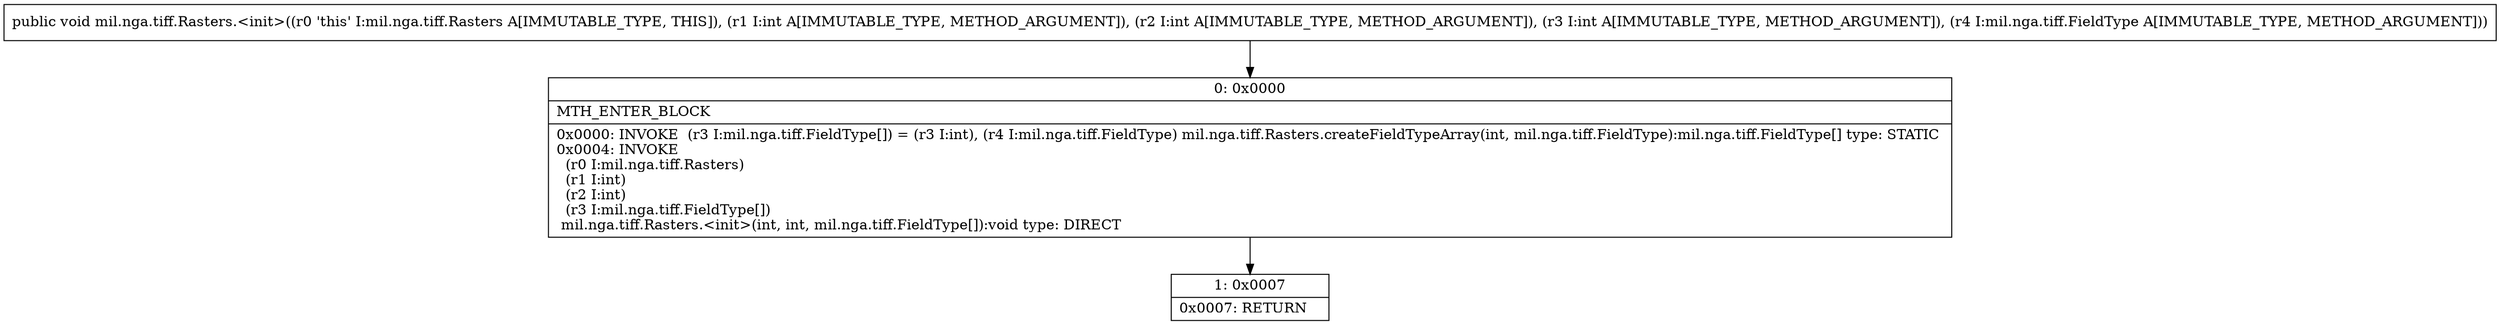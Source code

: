 digraph "CFG formil.nga.tiff.Rasters.\<init\>(IIILmil\/nga\/tiff\/FieldType;)V" {
Node_0 [shape=record,label="{0\:\ 0x0000|MTH_ENTER_BLOCK\l|0x0000: INVOKE  (r3 I:mil.nga.tiff.FieldType[]) = (r3 I:int), (r4 I:mil.nga.tiff.FieldType) mil.nga.tiff.Rasters.createFieldTypeArray(int, mil.nga.tiff.FieldType):mil.nga.tiff.FieldType[] type: STATIC \l0x0004: INVOKE  \l  (r0 I:mil.nga.tiff.Rasters)\l  (r1 I:int)\l  (r2 I:int)\l  (r3 I:mil.nga.tiff.FieldType[])\l mil.nga.tiff.Rasters.\<init\>(int, int, mil.nga.tiff.FieldType[]):void type: DIRECT \l}"];
Node_1 [shape=record,label="{1\:\ 0x0007|0x0007: RETURN   \l}"];
MethodNode[shape=record,label="{public void mil.nga.tiff.Rasters.\<init\>((r0 'this' I:mil.nga.tiff.Rasters A[IMMUTABLE_TYPE, THIS]), (r1 I:int A[IMMUTABLE_TYPE, METHOD_ARGUMENT]), (r2 I:int A[IMMUTABLE_TYPE, METHOD_ARGUMENT]), (r3 I:int A[IMMUTABLE_TYPE, METHOD_ARGUMENT]), (r4 I:mil.nga.tiff.FieldType A[IMMUTABLE_TYPE, METHOD_ARGUMENT])) }"];
MethodNode -> Node_0;
Node_0 -> Node_1;
}


